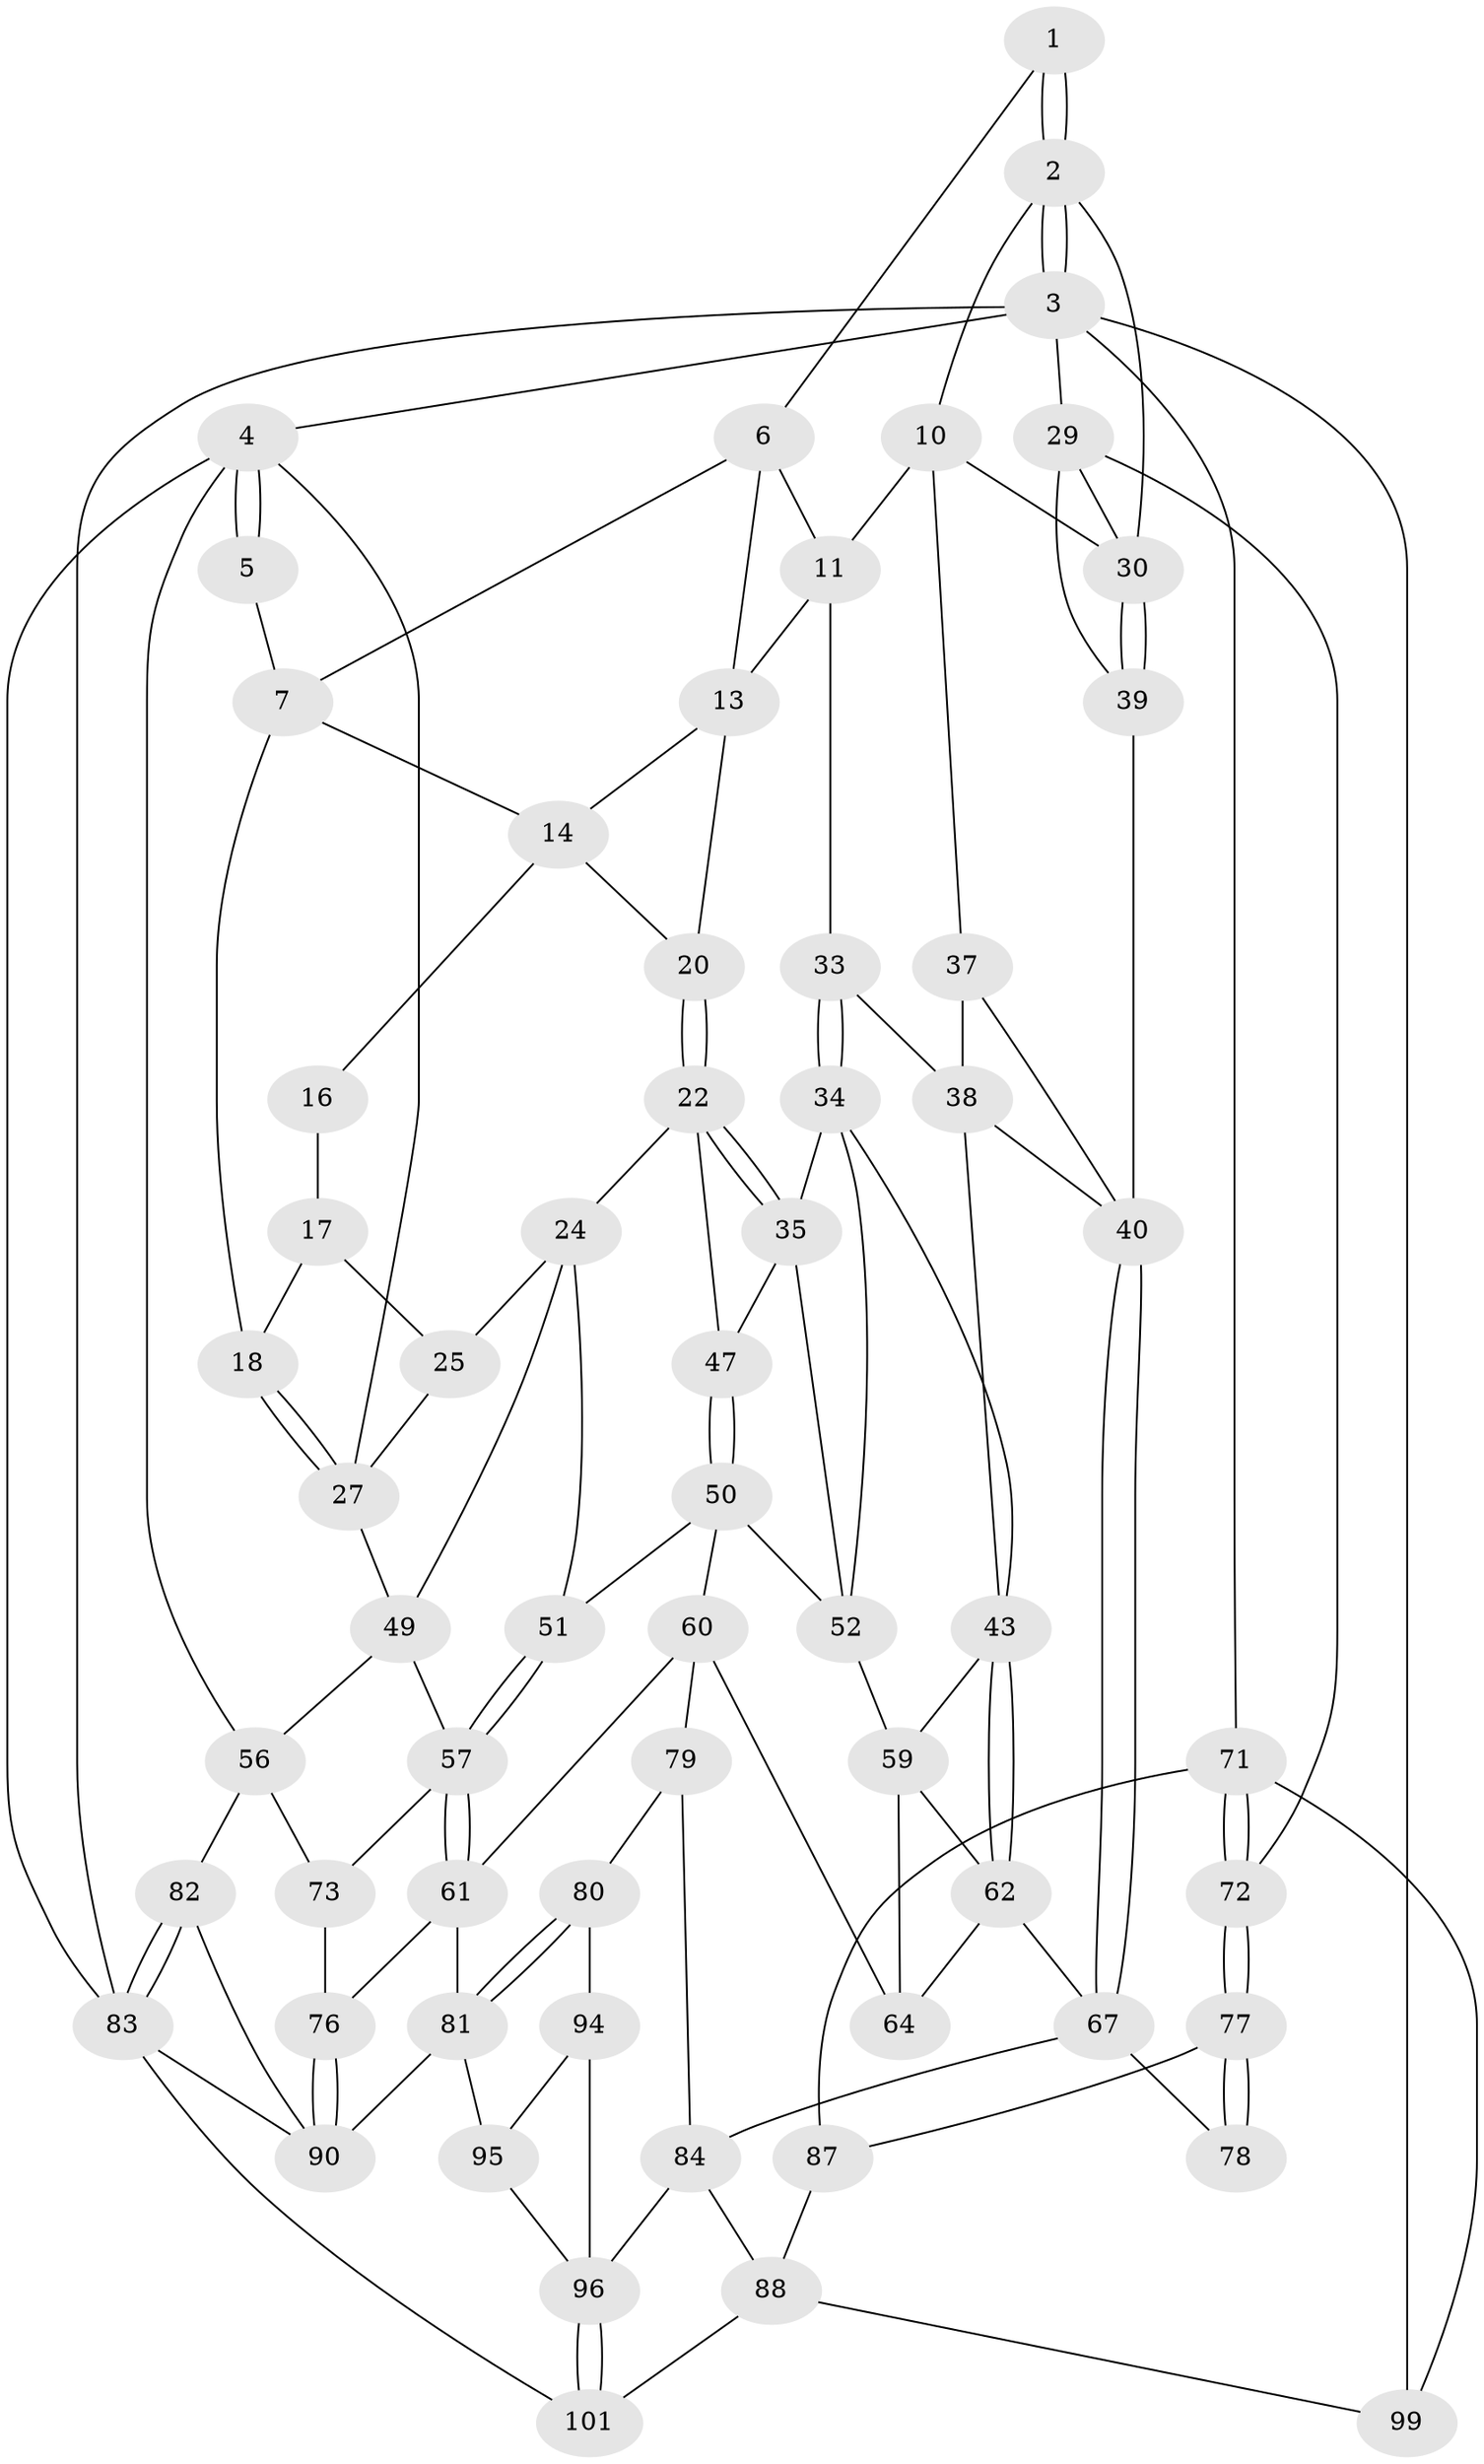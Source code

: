 // Generated by graph-tools (version 1.1) at 2025/52/02/27/25 19:52:36]
// undirected, 62 vertices, 131 edges
graph export_dot {
graph [start="1"]
  node [color=gray90,style=filled];
  1 [pos="+0.3953188741843956+0"];
  2 [pos="+0.8628088467602407+0",super="+9"];
  3 [pos="+1+0",super="+70"];
  4 [pos="+0+0",super="+28"];
  5 [pos="+0.0348620111441283+0"];
  6 [pos="+0.39011004014571+0",super="+12"];
  7 [pos="+0.35799646801409146+0.035383927471690994",super="+8"];
  10 [pos="+0.6379396603605411+0.13722568792021633",super="+36"];
  11 [pos="+0.6102497306419707+0.15524714050559077",super="+21"];
  13 [pos="+0.3927314823957253+0.08241976313828042",super="+19"];
  14 [pos="+0.3614723441430335+0.05580854873053844",super="+15"];
  16 [pos="+0.32566446443238256+0.1499874003146593"];
  17 [pos="+0.1648982276596055+0.13103218167554478",super="+26"];
  18 [pos="+0.14382540778060326+0.11094644493821443"];
  20 [pos="+0.3669561864242409+0.19786125757398607"];
  22 [pos="+0.3222108355122084+0.30632543385126887",super="+23"];
  24 [pos="+0.2511609610502923+0.3228914487660079",super="+48"];
  25 [pos="+0.24366516915444086+0.3178391651600924"];
  27 [pos="+0+0.3352993575772105",super="+32"];
  29 [pos="+1+0.2529770738434997",super="+66"];
  30 [pos="+0.9884407155380747+0.29308253266954537",super="+31"];
  33 [pos="+0.5542531890312837+0.2769743191039857"];
  34 [pos="+0.5143806753889675+0.32224957671886617",super="+45"];
  35 [pos="+0.48719509616821194+0.3369047809731204",super="+46"];
  37 [pos="+0.7994284537572524+0.3463653297071716"];
  38 [pos="+0.5842815287606605+0.30508198523510366",super="+42"];
  39 [pos="+0.9003982787392769+0.4898057885624775"];
  40 [pos="+0.8232467975808248+0.5115233191021203",super="+41"];
  43 [pos="+0.6776151566782513+0.4794537063910137",super="+44"];
  47 [pos="+0.3660953246971313+0.439034489579268"];
  49 [pos="+0.18128122834448718+0.47306296093363537",super="+55"];
  50 [pos="+0.3623276445439619+0.4604941879081805",super="+54"];
  51 [pos="+0.2841648666843079+0.4875396416143581"];
  52 [pos="+0.46682194483533535+0.5103881451374963",super="+53"];
  56 [pos="+0+0.4650271792623417",super="+74"];
  57 [pos="+0.28535672966665854+0.5427172786627269",super="+58"];
  59 [pos="+0.5574294202032382+0.520733727697524",super="+63"];
  60 [pos="+0.4238768792398585+0.5900048474297872",super="+65"];
  61 [pos="+0.3410496312571215+0.6063409238368588",super="+75"];
  62 [pos="+0.6262473716250572+0.5799688800986638",super="+69"];
  64 [pos="+0.5738559777684659+0.6747117503678468"];
  67 [pos="+0.8170417306664225+0.6090973515298856",super="+68"];
  71 [pos="+1+1",super="+98"];
  72 [pos="+1+0.7986608961731989"];
  73 [pos="+0.1649657203361232+0.6403856179074447"];
  76 [pos="+0.2075080153757333+0.6971478298111805"];
  77 [pos="+1+0.7807421509060126",super="+86"];
  78 [pos="+0.8774187786641915+0.6731799582469357"];
  79 [pos="+0.4575508775561997+0.7339507465923588",super="+85"];
  80 [pos="+0.45348311155959026+0.7384706409005021",super="+93"];
  81 [pos="+0.352112312269607+0.8276741361858828",super="+91"];
  82 [pos="+0+0.7920248561427172"];
  83 [pos="+0+1",super="+102"];
  84 [pos="+0.6708487074380058+0.8229784008657655",super="+89"];
  87 [pos="+0.8229411781579211+0.8603848624939654"];
  88 [pos="+0.7930049692480138+0.860475391363723",super="+100"];
  90 [pos="+0.10644085314222813+0.8176754761002575",super="+92"];
  94 [pos="+0.4986596947077746+0.8589000980883362"];
  95 [pos="+0.35438151017305936+0.8496047128678677"];
  96 [pos="+0.6073452873694618+1",super="+97"];
  99 [pos="+0.7973441145123914+1"];
  101 [pos="+0.5910120458924237+1"];
  1 -- 2;
  1 -- 2;
  1 -- 6;
  2 -- 3;
  2 -- 3;
  2 -- 10;
  2 -- 30;
  3 -- 4;
  3 -- 29;
  3 -- 99;
  3 -- 83;
  3 -- 71;
  4 -- 5;
  4 -- 5;
  4 -- 83;
  4 -- 56;
  4 -- 27;
  5 -- 7;
  6 -- 7;
  6 -- 11;
  6 -- 13;
  7 -- 14;
  7 -- 18;
  10 -- 11;
  10 -- 37;
  10 -- 30;
  11 -- 33;
  11 -- 13;
  13 -- 14;
  13 -- 20;
  14 -- 16;
  14 -- 20;
  16 -- 17 [weight=2];
  17 -- 18;
  17 -- 25;
  18 -- 27;
  18 -- 27;
  20 -- 22;
  20 -- 22;
  22 -- 35;
  22 -- 35;
  22 -- 24;
  22 -- 47;
  24 -- 25;
  24 -- 49;
  24 -- 51;
  25 -- 27;
  27 -- 49;
  29 -- 30;
  29 -- 72;
  29 -- 39;
  30 -- 39;
  30 -- 39;
  33 -- 34;
  33 -- 34;
  33 -- 38;
  34 -- 35;
  34 -- 52;
  34 -- 43;
  35 -- 52;
  35 -- 47;
  37 -- 38;
  37 -- 40;
  38 -- 43;
  38 -- 40;
  39 -- 40;
  40 -- 67;
  40 -- 67;
  43 -- 62;
  43 -- 62;
  43 -- 59;
  47 -- 50;
  47 -- 50;
  49 -- 56;
  49 -- 57;
  50 -- 51;
  50 -- 52;
  50 -- 60;
  51 -- 57;
  51 -- 57;
  52 -- 59;
  56 -- 73;
  56 -- 82;
  57 -- 61;
  57 -- 61;
  57 -- 73;
  59 -- 64;
  59 -- 62;
  60 -- 61;
  60 -- 64;
  60 -- 79;
  61 -- 81;
  61 -- 76;
  62 -- 64;
  62 -- 67;
  67 -- 78;
  67 -- 84;
  71 -- 72;
  71 -- 72;
  71 -- 99;
  71 -- 87;
  72 -- 77;
  72 -- 77;
  73 -- 76;
  76 -- 90;
  76 -- 90;
  77 -- 78 [weight=2];
  77 -- 78;
  77 -- 87;
  79 -- 80 [weight=2];
  79 -- 84;
  80 -- 81;
  80 -- 81;
  80 -- 94;
  81 -- 90;
  81 -- 95;
  82 -- 83;
  82 -- 83;
  82 -- 90;
  83 -- 90;
  83 -- 101;
  84 -- 88;
  84 -- 96;
  87 -- 88;
  88 -- 99;
  88 -- 101;
  94 -- 95;
  94 -- 96;
  95 -- 96;
  96 -- 101;
  96 -- 101;
}
